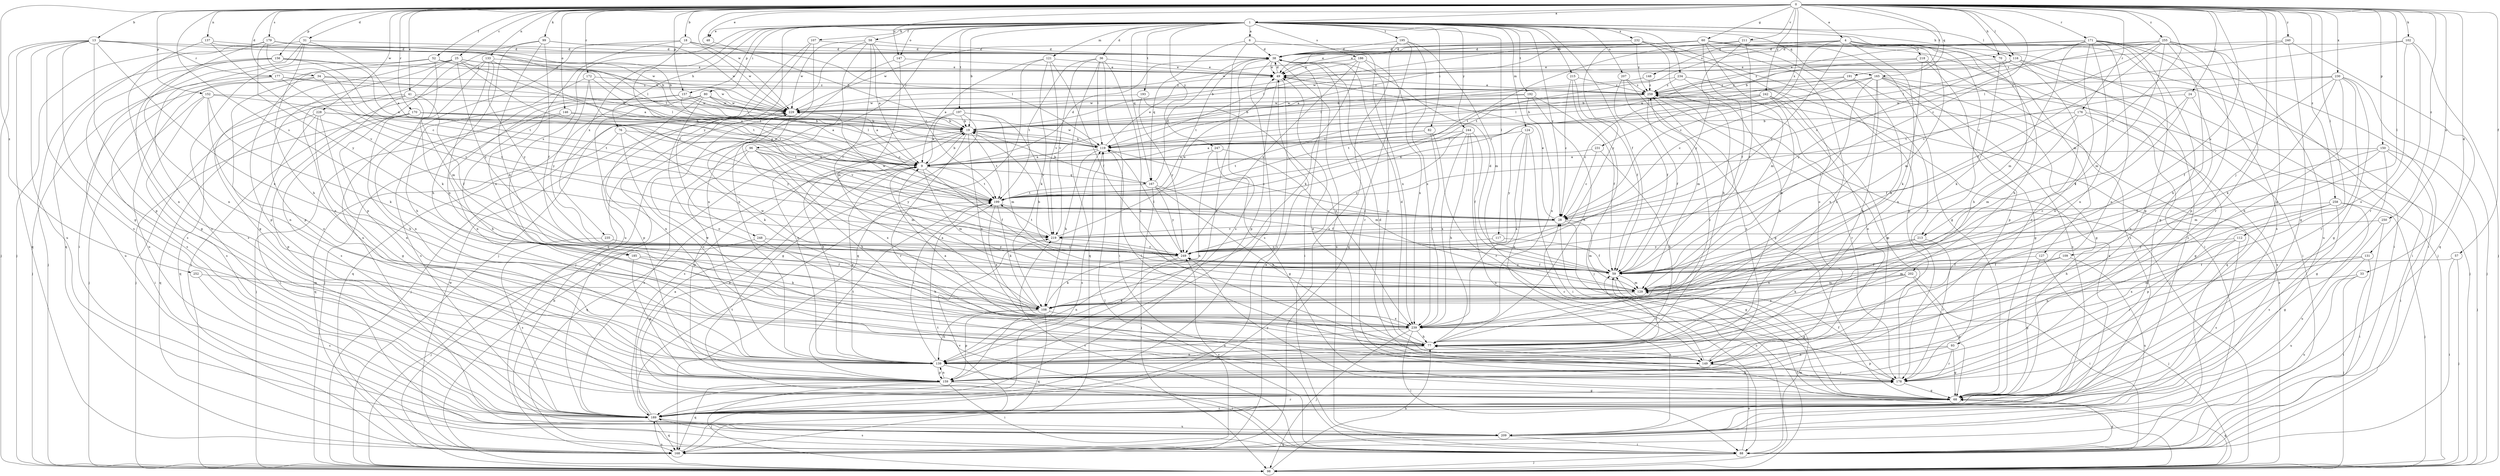 strict digraph  {
0;
1;
4;
6;
9;
13;
18;
19;
24;
25;
28;
31;
33;
34;
36;
38;
41;
48;
49;
52;
57;
58;
59;
60;
68;
70;
76;
77;
80;
82;
88;
93;
96;
98;
99;
102;
107;
108;
109;
112;
116;
117;
119;
121;
124;
127;
129;
131;
133;
137;
139;
146;
147;
148;
149;
150;
152;
156;
157;
159;
165;
167;
168;
170;
171;
172;
176;
177;
178;
179;
185;
186;
189;
191;
192;
193;
195;
197;
199;
202;
207;
209;
211;
213;
215;
218;
219;
228;
229;
230;
231;
232;
234;
235;
239;
240;
242;
244;
247;
248;
249;
250;
252;
255;
258;
259;
0 -> 1  [label=a];
0 -> 4  [label=a];
0 -> 13  [label=b];
0 -> 18  [label=b];
0 -> 24  [label=c];
0 -> 25  [label=c];
0 -> 28  [label=c];
0 -> 31  [label=d];
0 -> 33  [label=d];
0 -> 34  [label=d];
0 -> 41  [label=e];
0 -> 48  [label=e];
0 -> 52  [label=f];
0 -> 57  [label=f];
0 -> 60  [label=g];
0 -> 68  [label=g];
0 -> 70  [label=h];
0 -> 93  [label=j];
0 -> 99  [label=k];
0 -> 102  [label=k];
0 -> 109  [label=l];
0 -> 112  [label=l];
0 -> 116  [label=l];
0 -> 131  [label=n];
0 -> 133  [label=n];
0 -> 137  [label=n];
0 -> 146  [label=o];
0 -> 147  [label=o];
0 -> 150  [label=p];
0 -> 152  [label=p];
0 -> 156  [label=p];
0 -> 157  [label=p];
0 -> 165  [label=q];
0 -> 170  [label=r];
0 -> 171  [label=r];
0 -> 172  [label=r];
0 -> 176  [label=r];
0 -> 179  [label=s];
0 -> 185  [label=s];
0 -> 191  [label=t];
0 -> 202  [label=u];
0 -> 211  [label=v];
0 -> 213  [label=v];
0 -> 228  [label=w];
0 -> 229  [label=w];
0 -> 230  [label=x];
0 -> 231  [label=x];
0 -> 240  [label=y];
0 -> 242  [label=y];
0 -> 250  [label=z];
0 -> 252  [label=z];
0 -> 255  [label=z];
0 -> 258  [label=z];
1 -> 6  [label=a];
1 -> 19  [label=b];
1 -> 28  [label=c];
1 -> 36  [label=d];
1 -> 48  [label=e];
1 -> 58  [label=f];
1 -> 59  [label=f];
1 -> 70  [label=h];
1 -> 76  [label=h];
1 -> 80  [label=i];
1 -> 82  [label=i];
1 -> 96  [label=j];
1 -> 107  [label=k];
1 -> 116  [label=l];
1 -> 117  [label=l];
1 -> 121  [label=m];
1 -> 124  [label=m];
1 -> 147  [label=o];
1 -> 157  [label=p];
1 -> 165  [label=q];
1 -> 167  [label=q];
1 -> 185  [label=s];
1 -> 186  [label=s];
1 -> 192  [label=t];
1 -> 193  [label=t];
1 -> 195  [label=t];
1 -> 197  [label=t];
1 -> 207  [label=u];
1 -> 213  [label=v];
1 -> 215  [label=v];
1 -> 232  [label=x];
1 -> 234  [label=x];
1 -> 235  [label=x];
1 -> 244  [label=y];
1 -> 247  [label=y];
1 -> 248  [label=y];
4 -> 28  [label=c];
4 -> 49  [label=e];
4 -> 77  [label=h];
4 -> 88  [label=i];
4 -> 127  [label=m];
4 -> 129  [label=m];
4 -> 139  [label=n];
4 -> 148  [label=o];
4 -> 199  [label=t];
4 -> 218  [label=v];
4 -> 219  [label=v];
6 -> 38  [label=d];
6 -> 167  [label=q];
6 -> 189  [label=s];
6 -> 239  [label=x];
9 -> 19  [label=b];
9 -> 38  [label=d];
9 -> 59  [label=f];
9 -> 129  [label=m];
9 -> 167  [label=q];
9 -> 168  [label=q];
9 -> 199  [label=t];
13 -> 38  [label=d];
13 -> 68  [label=g];
13 -> 98  [label=j];
13 -> 159  [label=p];
13 -> 168  [label=q];
13 -> 177  [label=r];
13 -> 189  [label=s];
13 -> 209  [label=u];
13 -> 229  [label=w];
13 -> 239  [label=x];
18 -> 38  [label=d];
18 -> 119  [label=l];
18 -> 199  [label=t];
18 -> 209  [label=u];
18 -> 229  [label=w];
18 -> 239  [label=x];
19 -> 119  [label=l];
19 -> 178  [label=r];
19 -> 189  [label=s];
19 -> 199  [label=t];
19 -> 239  [label=x];
24 -> 59  [label=f];
24 -> 139  [label=n];
24 -> 229  [label=w];
24 -> 239  [label=x];
25 -> 9  [label=a];
25 -> 28  [label=c];
25 -> 49  [label=e];
25 -> 68  [label=g];
25 -> 139  [label=n];
25 -> 159  [label=p];
25 -> 209  [label=u];
25 -> 229  [label=w];
25 -> 249  [label=y];
28 -> 49  [label=e];
28 -> 68  [label=g];
28 -> 129  [label=m];
28 -> 219  [label=v];
28 -> 229  [label=w];
31 -> 9  [label=a];
31 -> 38  [label=d];
31 -> 77  [label=h];
31 -> 88  [label=i];
31 -> 168  [label=q];
31 -> 189  [label=s];
33 -> 98  [label=j];
33 -> 129  [label=m];
33 -> 209  [label=u];
34 -> 119  [label=l];
34 -> 139  [label=n];
34 -> 209  [label=u];
34 -> 219  [label=v];
34 -> 259  [label=z];
36 -> 49  [label=e];
36 -> 88  [label=i];
36 -> 119  [label=l];
36 -> 149  [label=o];
36 -> 168  [label=q];
36 -> 199  [label=t];
36 -> 219  [label=v];
38 -> 49  [label=e];
38 -> 88  [label=i];
38 -> 139  [label=n];
38 -> 178  [label=r];
38 -> 189  [label=s];
38 -> 199  [label=t];
38 -> 209  [label=u];
41 -> 59  [label=f];
41 -> 98  [label=j];
41 -> 139  [label=n];
41 -> 168  [label=q];
41 -> 189  [label=s];
41 -> 229  [label=w];
48 -> 19  [label=b];
49 -> 38  [label=d];
49 -> 159  [label=p];
49 -> 189  [label=s];
49 -> 259  [label=z];
52 -> 49  [label=e];
52 -> 119  [label=l];
52 -> 129  [label=m];
52 -> 159  [label=p];
52 -> 189  [label=s];
57 -> 59  [label=f];
57 -> 88  [label=i];
57 -> 98  [label=j];
58 -> 9  [label=a];
58 -> 38  [label=d];
58 -> 59  [label=f];
58 -> 139  [label=n];
58 -> 168  [label=q];
58 -> 199  [label=t];
58 -> 229  [label=w];
59 -> 19  [label=b];
59 -> 38  [label=d];
59 -> 68  [label=g];
59 -> 129  [label=m];
59 -> 249  [label=y];
60 -> 9  [label=a];
60 -> 38  [label=d];
60 -> 49  [label=e];
60 -> 59  [label=f];
60 -> 68  [label=g];
60 -> 98  [label=j];
60 -> 119  [label=l];
60 -> 129  [label=m];
60 -> 139  [label=n];
60 -> 159  [label=p];
60 -> 229  [label=w];
60 -> 249  [label=y];
68 -> 9  [label=a];
68 -> 77  [label=h];
68 -> 189  [label=s];
68 -> 249  [label=y];
70 -> 49  [label=e];
70 -> 77  [label=h];
70 -> 88  [label=i];
70 -> 108  [label=k];
76 -> 108  [label=k];
76 -> 119  [label=l];
76 -> 149  [label=o];
76 -> 168  [label=q];
77 -> 9  [label=a];
77 -> 38  [label=d];
77 -> 139  [label=n];
77 -> 149  [label=o];
77 -> 259  [label=z];
80 -> 9  [label=a];
80 -> 28  [label=c];
80 -> 98  [label=j];
80 -> 139  [label=n];
80 -> 149  [label=o];
80 -> 159  [label=p];
80 -> 168  [label=q];
80 -> 229  [label=w];
82 -> 119  [label=l];
82 -> 178  [label=r];
82 -> 199  [label=t];
82 -> 239  [label=x];
88 -> 68  [label=g];
88 -> 98  [label=j];
88 -> 119  [label=l];
88 -> 129  [label=m];
88 -> 149  [label=o];
88 -> 189  [label=s];
88 -> 199  [label=t];
88 -> 219  [label=v];
93 -> 68  [label=g];
93 -> 139  [label=n];
93 -> 159  [label=p];
93 -> 178  [label=r];
96 -> 9  [label=a];
96 -> 77  [label=h];
96 -> 129  [label=m];
96 -> 159  [label=p];
96 -> 189  [label=s];
96 -> 239  [label=x];
96 -> 249  [label=y];
98 -> 19  [label=b];
98 -> 28  [label=c];
98 -> 59  [label=f];
98 -> 68  [label=g];
98 -> 77  [label=h];
98 -> 189  [label=s];
98 -> 259  [label=z];
99 -> 38  [label=d];
99 -> 59  [label=f];
99 -> 77  [label=h];
99 -> 108  [label=k];
99 -> 159  [label=p];
99 -> 229  [label=w];
102 -> 38  [label=d];
102 -> 98  [label=j];
102 -> 119  [label=l];
102 -> 149  [label=o];
102 -> 178  [label=r];
107 -> 38  [label=d];
107 -> 98  [label=j];
107 -> 139  [label=n];
107 -> 209  [label=u];
108 -> 9  [label=a];
108 -> 139  [label=n];
108 -> 159  [label=p];
108 -> 168  [label=q];
108 -> 229  [label=w];
108 -> 239  [label=x];
109 -> 59  [label=f];
109 -> 129  [label=m];
109 -> 209  [label=u];
112 -> 139  [label=n];
112 -> 178  [label=r];
112 -> 189  [label=s];
112 -> 249  [label=y];
116 -> 49  [label=e];
116 -> 88  [label=i];
116 -> 178  [label=r];
116 -> 189  [label=s];
116 -> 249  [label=y];
116 -> 259  [label=z];
117 -> 59  [label=f];
117 -> 249  [label=y];
119 -> 9  [label=a];
119 -> 19  [label=b];
119 -> 28  [label=c];
119 -> 49  [label=e];
119 -> 108  [label=k];
119 -> 189  [label=s];
119 -> 229  [label=w];
121 -> 9  [label=a];
121 -> 49  [label=e];
121 -> 59  [label=f];
121 -> 108  [label=k];
121 -> 168  [label=q];
121 -> 219  [label=v];
124 -> 88  [label=i];
124 -> 119  [label=l];
124 -> 149  [label=o];
124 -> 239  [label=x];
124 -> 249  [label=y];
127 -> 59  [label=f];
127 -> 68  [label=g];
127 -> 98  [label=j];
129 -> 108  [label=k];
131 -> 59  [label=f];
131 -> 88  [label=i];
131 -> 209  [label=u];
131 -> 239  [label=x];
133 -> 49  [label=e];
133 -> 98  [label=j];
133 -> 108  [label=k];
133 -> 199  [label=t];
133 -> 239  [label=x];
133 -> 249  [label=y];
137 -> 19  [label=b];
137 -> 38  [label=d];
137 -> 139  [label=n];
137 -> 219  [label=v];
139 -> 9  [label=a];
139 -> 19  [label=b];
139 -> 59  [label=f];
139 -> 88  [label=i];
139 -> 159  [label=p];
139 -> 199  [label=t];
146 -> 19  [label=b];
146 -> 77  [label=h];
146 -> 98  [label=j];
146 -> 219  [label=v];
147 -> 49  [label=e];
147 -> 98  [label=j];
147 -> 129  [label=m];
148 -> 19  [label=b];
148 -> 259  [label=z];
149 -> 28  [label=c];
149 -> 119  [label=l];
149 -> 178  [label=r];
149 -> 229  [label=w];
149 -> 259  [label=z];
150 -> 9  [label=a];
150 -> 59  [label=f];
150 -> 68  [label=g];
150 -> 88  [label=i];
150 -> 98  [label=j];
150 -> 129  [label=m];
152 -> 98  [label=j];
152 -> 108  [label=k];
152 -> 149  [label=o];
152 -> 189  [label=s];
152 -> 199  [label=t];
152 -> 229  [label=w];
156 -> 9  [label=a];
156 -> 49  [label=e];
156 -> 68  [label=g];
156 -> 98  [label=j];
156 -> 189  [label=s];
156 -> 199  [label=t];
157 -> 9  [label=a];
157 -> 19  [label=b];
157 -> 139  [label=n];
157 -> 189  [label=s];
157 -> 229  [label=w];
159 -> 68  [label=g];
159 -> 88  [label=i];
159 -> 98  [label=j];
159 -> 119  [label=l];
159 -> 139  [label=n];
159 -> 168  [label=q];
159 -> 199  [label=t];
165 -> 19  [label=b];
165 -> 59  [label=f];
165 -> 68  [label=g];
165 -> 77  [label=h];
165 -> 98  [label=j];
165 -> 168  [label=q];
165 -> 189  [label=s];
165 -> 199  [label=t];
165 -> 239  [label=x];
165 -> 259  [label=z];
167 -> 19  [label=b];
167 -> 38  [label=d];
167 -> 59  [label=f];
167 -> 77  [label=h];
167 -> 98  [label=j];
167 -> 199  [label=t];
167 -> 249  [label=y];
168 -> 49  [label=e];
168 -> 219  [label=v];
168 -> 229  [label=w];
168 -> 249  [label=y];
170 -> 9  [label=a];
170 -> 19  [label=b];
170 -> 77  [label=h];
170 -> 88  [label=i];
170 -> 119  [label=l];
170 -> 159  [label=p];
171 -> 9  [label=a];
171 -> 28  [label=c];
171 -> 38  [label=d];
171 -> 68  [label=g];
171 -> 88  [label=i];
171 -> 129  [label=m];
171 -> 139  [label=n];
171 -> 149  [label=o];
171 -> 159  [label=p];
171 -> 189  [label=s];
171 -> 239  [label=x];
172 -> 9  [label=a];
172 -> 77  [label=h];
172 -> 199  [label=t];
172 -> 249  [label=y];
172 -> 259  [label=z];
176 -> 19  [label=b];
176 -> 59  [label=f];
176 -> 68  [label=g];
176 -> 129  [label=m];
176 -> 189  [label=s];
177 -> 98  [label=j];
177 -> 189  [label=s];
177 -> 219  [label=v];
177 -> 229  [label=w];
177 -> 259  [label=z];
178 -> 38  [label=d];
178 -> 49  [label=e];
178 -> 59  [label=f];
178 -> 68  [label=g];
178 -> 259  [label=z];
179 -> 19  [label=b];
179 -> 28  [label=c];
179 -> 38  [label=d];
179 -> 98  [label=j];
179 -> 119  [label=l];
179 -> 139  [label=n];
179 -> 249  [label=y];
185 -> 59  [label=f];
185 -> 108  [label=k];
185 -> 159  [label=p];
186 -> 19  [label=b];
186 -> 49  [label=e];
186 -> 108  [label=k];
186 -> 149  [label=o];
186 -> 239  [label=x];
186 -> 249  [label=y];
189 -> 9  [label=a];
189 -> 168  [label=q];
189 -> 178  [label=r];
189 -> 199  [label=t];
189 -> 209  [label=u];
189 -> 229  [label=w];
191 -> 28  [label=c];
191 -> 68  [label=g];
191 -> 108  [label=k];
191 -> 119  [label=l];
191 -> 259  [label=z];
192 -> 19  [label=b];
192 -> 59  [label=f];
192 -> 77  [label=h];
192 -> 229  [label=w];
192 -> 239  [label=x];
193 -> 229  [label=w];
193 -> 239  [label=x];
193 -> 249  [label=y];
195 -> 38  [label=d];
195 -> 129  [label=m];
195 -> 168  [label=q];
195 -> 189  [label=s];
195 -> 239  [label=x];
197 -> 9  [label=a];
197 -> 19  [label=b];
197 -> 68  [label=g];
197 -> 129  [label=m];
197 -> 139  [label=n];
197 -> 219  [label=v];
199 -> 28  [label=c];
199 -> 108  [label=k];
199 -> 239  [label=x];
202 -> 68  [label=g];
202 -> 88  [label=i];
202 -> 108  [label=k];
202 -> 129  [label=m];
202 -> 239  [label=x];
207 -> 59  [label=f];
207 -> 68  [label=g];
207 -> 129  [label=m];
207 -> 259  [label=z];
209 -> 88  [label=i];
209 -> 168  [label=q];
211 -> 38  [label=d];
211 -> 59  [label=f];
211 -> 88  [label=i];
211 -> 199  [label=t];
211 -> 249  [label=y];
213 -> 178  [label=r];
213 -> 239  [label=x];
213 -> 249  [label=y];
215 -> 28  [label=c];
215 -> 59  [label=f];
215 -> 98  [label=j];
215 -> 259  [label=z];
218 -> 49  [label=e];
218 -> 108  [label=k];
218 -> 159  [label=p];
218 -> 189  [label=s];
218 -> 229  [label=w];
219 -> 49  [label=e];
219 -> 199  [label=t];
219 -> 249  [label=y];
228 -> 19  [label=b];
228 -> 68  [label=g];
228 -> 88  [label=i];
228 -> 139  [label=n];
228 -> 168  [label=q];
228 -> 199  [label=t];
229 -> 19  [label=b];
229 -> 98  [label=j];
229 -> 249  [label=y];
230 -> 59  [label=f];
230 -> 68  [label=g];
230 -> 77  [label=h];
230 -> 98  [label=j];
230 -> 108  [label=k];
230 -> 178  [label=r];
230 -> 199  [label=t];
230 -> 259  [label=z];
231 -> 9  [label=a];
231 -> 28  [label=c];
231 -> 77  [label=h];
232 -> 38  [label=d];
232 -> 77  [label=h];
232 -> 149  [label=o];
232 -> 178  [label=r];
232 -> 229  [label=w];
232 -> 259  [label=z];
234 -> 77  [label=h];
234 -> 119  [label=l];
234 -> 209  [label=u];
234 -> 259  [label=z];
235 -> 189  [label=s];
235 -> 249  [label=y];
239 -> 77  [label=h];
239 -> 88  [label=i];
239 -> 98  [label=j];
239 -> 139  [label=n];
240 -> 38  [label=d];
240 -> 68  [label=g];
240 -> 168  [label=q];
240 -> 259  [label=z];
242 -> 19  [label=b];
242 -> 28  [label=c];
242 -> 129  [label=m];
242 -> 149  [label=o];
242 -> 159  [label=p];
242 -> 229  [label=w];
244 -> 9  [label=a];
244 -> 59  [label=f];
244 -> 77  [label=h];
244 -> 119  [label=l];
244 -> 209  [label=u];
244 -> 239  [label=x];
244 -> 249  [label=y];
247 -> 9  [label=a];
247 -> 68  [label=g];
247 -> 129  [label=m];
247 -> 139  [label=n];
248 -> 77  [label=h];
248 -> 98  [label=j];
248 -> 249  [label=y];
249 -> 59  [label=f];
249 -> 108  [label=k];
249 -> 119  [label=l];
249 -> 139  [label=n];
250 -> 68  [label=g];
250 -> 88  [label=i];
250 -> 219  [label=v];
252 -> 129  [label=m];
252 -> 189  [label=s];
255 -> 19  [label=b];
255 -> 38  [label=d];
255 -> 59  [label=f];
255 -> 77  [label=h];
255 -> 119  [label=l];
255 -> 129  [label=m];
255 -> 159  [label=p];
255 -> 178  [label=r];
255 -> 209  [label=u];
255 -> 219  [label=v];
258 -> 28  [label=c];
258 -> 77  [label=h];
258 -> 98  [label=j];
258 -> 159  [label=p];
258 -> 189  [label=s];
258 -> 209  [label=u];
259 -> 49  [label=e];
259 -> 59  [label=f];
259 -> 98  [label=j];
259 -> 178  [label=r];
259 -> 199  [label=t];
259 -> 229  [label=w];
}

